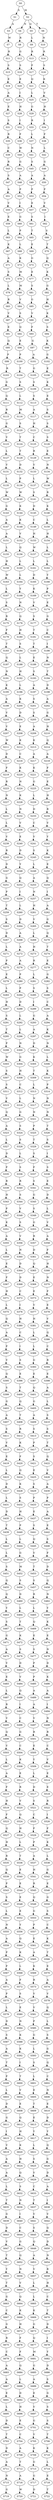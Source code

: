 strict digraph  {
	S0 -> S1 [ label = S ];
	S0 -> S2 [ label = M ];
	S1 -> S3 [ label = A ];
	S2 -> S4 [ label = N ];
	S2 -> S5 [ label = Q ];
	S2 -> S6 [ label = T ];
	S3 -> S7 [ label = W ];
	S4 -> S8 [ label = R ];
	S5 -> S9 [ label = L ];
	S6 -> S10 [ label = N ];
	S7 -> S11 [ label = R ];
	S8 -> S12 [ label = G ];
	S9 -> S13 [ label = R ];
	S10 -> S14 [ label = R ];
	S11 -> S15 [ label = S ];
	S12 -> S16 [ label = S ];
	S13 -> S17 [ label = F ];
	S14 -> S18 [ label = S ];
	S15 -> S19 [ label = E ];
	S16 -> S20 [ label = E ];
	S17 -> S21 [ label = Q ];
	S18 -> S22 [ label = K ];
	S19 -> S23 [ label = A ];
	S20 -> S24 [ label = I ];
	S21 -> S25 [ label = L ];
	S22 -> S26 [ label = V ];
	S23 -> S27 [ label = E ];
	S24 -> S28 [ label = H ];
	S25 -> S29 [ label = G ];
	S26 -> S30 [ label = H ];
	S27 -> S31 [ label = S ];
	S28 -> S32 [ label = I ];
	S29 -> S33 [ label = R ];
	S30 -> S34 [ label = I ];
	S31 -> S35 [ label = R ];
	S32 -> S36 [ label = F ];
	S33 -> S37 [ label = L ];
	S34 -> S38 [ label = F ];
	S35 -> S39 [ label = C ];
	S36 -> S40 [ label = W ];
	S37 -> S41 [ label = N ];
	S38 -> S42 [ label = L ];
	S39 -> S43 [ label = R ];
	S40 -> S44 [ label = G ];
	S41 -> S45 [ label = S ];
	S42 -> S46 [ label = G ];
	S43 -> S47 [ label = S ];
	S44 -> S48 [ label = A ];
	S45 -> S49 [ label = A ];
	S46 -> S50 [ label = A ];
	S47 -> S51 [ label = A ];
	S48 -> S52 [ label = P ];
	S49 -> S53 [ label = P ];
	S50 -> S54 [ label = P ];
	S51 -> S55 [ label = V ];
	S52 -> S56 [ label = I ];
	S53 -> S57 [ label = E ];
	S54 -> S58 [ label = V ];
	S55 -> S59 [ label = E ];
	S56 -> S60 [ label = G ];
	S57 -> S61 [ label = S ];
	S58 -> S62 [ label = I ];
	S59 -> S63 [ label = L ];
	S60 -> S64 [ label = P ];
	S61 -> S65 [ label = T ];
	S62 -> S66 [ label = S ];
	S63 -> S67 [ label = K ];
	S64 -> S68 [ label = L ];
	S65 -> S69 [ label = E ];
	S66 -> S70 [ label = T ];
	S67 -> S71 [ label = A ];
	S68 -> S72 [ label = K ];
	S69 -> S73 [ label = G ];
	S70 -> S74 [ label = Q ];
	S71 -> S75 [ label = S ];
	S72 -> S76 [ label = M ];
	S73 -> S77 [ label = E ];
	S74 -> S78 [ label = K ];
	S75 -> S79 [ label = L ];
	S76 -> S80 [ label = M ];
	S77 -> S81 [ label = S ];
	S78 -> S82 [ label = G ];
	S79 -> S83 [ label = R ];
	S80 -> S84 [ label = V ];
	S81 -> S85 [ label = G ];
	S82 -> S86 [ label = H ];
	S83 -> S87 [ label = V ];
	S84 -> S88 [ label = S ];
	S85 -> S89 [ label = V ];
	S86 -> S90 [ label = K ];
	S87 -> S91 [ label = E ];
	S88 -> S92 [ label = Q ];
	S89 -> S93 [ label = F ];
	S90 -> S94 [ label = S ];
	S91 -> S95 [ label = Q ];
	S92 -> S96 [ label = E ];
	S93 -> S97 [ label = G ];
	S94 -> S98 [ label = K ];
	S95 -> S99 [ label = P ];
	S96 -> S100 [ label = P ];
	S97 -> S101 [ label = A ];
	S98 -> S102 [ label = G ];
	S99 -> S103 [ label = R ];
	S100 -> S104 [ label = T ];
	S101 -> S105 [ label = G ];
	S102 -> S106 [ label = E ];
	S103 -> S107 [ label = G ];
	S104 -> S108 [ label = S ];
	S105 -> S109 [ label = S ];
	S106 -> S110 [ label = K ];
	S107 -> S111 [ label = Q ];
	S108 -> S112 [ label = L ];
	S109 -> S113 [ label = S ];
	S110 -> S114 [ label = E ];
	S111 -> S115 [ label = R ];
	S112 -> S116 [ label = M ];
	S113 -> S117 [ label = A ];
	S114 -> S118 [ label = S ];
	S115 -> S119 [ label = G ];
	S116 -> S120 [ label = S ];
	S117 -> S121 [ label = H ];
	S118 -> S122 [ label = S ];
	S119 -> S123 [ label = V ];
	S120 -> S124 [ label = T ];
	S121 -> S125 [ label = C ];
	S122 -> S126 [ label = S ];
	S123 -> S127 [ label = L ];
	S124 -> S128 [ label = T ];
	S125 -> S129 [ label = R ];
	S126 -> S130 [ label = E ];
	S127 -> S131 [ label = V ];
	S128 -> S132 [ label = D ];
	S129 -> S133 [ label = V ];
	S130 -> S134 [ label = N ];
	S131 -> S135 [ label = L ];
	S132 -> S136 [ label = P ];
	S133 -> S137 [ label = L ];
	S134 -> S138 [ label = W ];
	S135 -> S139 [ label = W ];
	S136 -> S140 [ label = W ];
	S137 -> S141 [ label = S ];
	S138 -> S142 [ label = R ];
	S139 -> S143 [ label = G ];
	S140 -> S144 [ label = K ];
	S141 -> S145 [ label = D ];
	S142 -> S146 [ label = K ];
	S143 -> S147 [ label = A ];
	S144 -> S148 [ label = K ];
	S145 -> S149 [ label = C ];
	S146 -> S150 [ label = L ];
	S147 -> S151 [ label = A ];
	S148 -> S152 [ label = V ];
	S149 -> S153 [ label = H ];
	S150 -> S154 [ label = H ];
	S151 -> S155 [ label = L ];
	S152 -> S156 [ label = Q ];
	S153 -> S157 [ label = W ];
	S154 -> S158 [ label = L ];
	S155 -> S159 [ label = H ];
	S156 -> S160 [ label = L ];
	S157 -> S161 [ label = L ];
	S158 -> S162 [ label = L ];
	S159 -> S163 [ label = W ];
	S160 -> S164 [ label = L ];
	S161 -> S165 [ label = D ];
	S162 -> S166 [ label = Y ];
	S163 -> S167 [ label = L ];
	S164 -> S168 [ label = Y ];
	S165 -> S169 [ label = K ];
	S166 -> S170 [ label = P ];
	S167 -> S171 [ label = S ];
	S168 -> S172 [ label = N ];
	S169 -> S173 [ label = V ];
	S170 -> S174 [ label = E ];
	S171 -> S175 [ label = R ];
	S172 -> S176 [ label = Q ];
	S173 -> S177 [ label = S ];
	S174 -> S178 [ label = G ];
	S175 -> S179 [ label = F ];
	S176 -> S180 [ label = H ];
	S177 -> S181 [ label = T ];
	S178 -> S182 [ label = C ];
	S179 -> S183 [ label = T ];
	S180 -> S184 [ label = S ];
	S181 -> S185 [ label = T ];
	S182 -> S186 [ label = I ];
	S183 -> S187 [ label = Q ];
	S184 -> S188 [ label = L ];
	S185 -> S189 [ label = E ];
	S186 -> S190 [ label = N ];
	S187 -> S191 [ label = N ];
	S188 -> S192 [ label = H ];
	S189 -> S193 [ label = S ];
	S190 -> S194 [ label = T ];
	S191 -> S195 [ label = K ];
	S192 -> S196 [ label = L ];
	S193 -> S197 [ label = A ];
	S194 -> S198 [ label = D ];
	S195 -> S199 [ label = A ];
	S196 -> S200 [ label = K ];
	S197 -> S201 [ label = S ];
	S198 -> S202 [ label = A ];
	S199 -> S203 [ label = V ];
	S200 -> S204 [ label = D ];
	S201 -> S205 [ label = S ];
	S202 -> S206 [ label = G ];
	S203 -> S207 [ label = V ];
	S204 -> S208 [ label = E ];
	S205 -> S209 [ label = A ];
	S206 -> S210 [ label = H ];
	S207 -> S211 [ label = W ];
	S208 -> S212 [ label = K ];
	S209 -> S213 [ label = K ];
	S210 -> S214 [ label = Q ];
	S211 -> S215 [ label = D ];
	S212 -> S216 [ label = C ];
	S213 -> S217 [ label = A ];
	S214 -> S218 [ label = A ];
	S215 -> S219 [ label = F ];
	S216 -> S220 [ label = K ];
	S217 -> S221 [ label = K ];
	S218 -> S222 [ label = F ];
	S219 -> S223 [ label = R ];
	S220 -> S224 [ label = N ];
	S221 -> S225 [ label = G ];
	S222 -> S226 [ label = E ];
	S223 -> S227 [ label = N ];
	S224 -> S228 [ label = K ];
	S225 -> S229 [ label = L ];
	S226 -> S230 [ label = H ];
	S227 -> S231 [ label = L ];
	S228 -> S232 [ label = N ];
	S229 -> S233 [ label = D ];
	S230 -> S234 [ label = R ];
	S231 -> S235 [ label = L ];
	S232 -> S236 [ label = V ];
	S233 -> S237 [ label = C ];
	S234 -> S238 [ label = V ];
	S235 -> S239 [ label = V ];
	S236 -> S240 [ label = E ];
	S237 -> S241 [ label = V ];
	S238 -> S242 [ label = Y ];
	S239 -> S243 [ label = R ];
	S240 -> S244 [ label = D ];
	S241 -> S245 [ label = S ];
	S242 -> S246 [ label = K ];
	S243 -> S247 [ label = D ];
	S244 -> S248 [ label = Y ];
	S245 -> S249 [ label = L ];
	S246 -> S250 [ label = E ];
	S247 -> S251 [ label = G ];
	S248 -> S252 [ label = Q ];
	S249 -> S253 [ label = A ];
	S250 -> S254 [ label = Q ];
	S251 -> S255 [ label = P ];
	S252 -> S256 [ label = I ];
	S253 -> S257 [ label = N ];
	S254 -> S258 [ label = I ];
	S255 -> S259 [ label = T ];
	S256 -> S260 [ label = L ];
	S257 -> S261 [ label = H ];
	S258 -> S262 [ label = A ];
	S259 -> S263 [ label = S ];
	S260 -> S264 [ label = D ];
	S261 -> S265 [ label = V ];
	S262 -> S266 [ label = G ];
	S263 -> S267 [ label = D ];
	S264 -> S268 [ label = A ];
	S265 -> S269 [ label = L ];
	S266 -> S270 [ label = Q ];
	S267 -> S271 [ label = L ];
	S268 -> S272 [ label = A ];
	S269 -> S273 [ label = H ];
	S270 -> S274 [ label = T ];
	S271 -> S275 [ label = P ];
	S272 -> S276 [ label = A ];
	S273 -> S277 [ label = R ];
	S274 -> S278 [ label = E ];
	S275 -> S279 [ label = E ];
	S276 -> S280 [ label = P ];
	S277 -> S281 [ label = L ];
	S278 -> S282 [ label = G ];
	S279 -> S283 [ label = L ];
	S280 -> S284 [ label = P ];
	S281 -> S285 [ label = S ];
	S282 -> S286 [ label = S ];
	S283 -> S287 [ label = H ];
	S284 -> S288 [ label = D ];
	S285 -> S289 [ label = I ];
	S286 -> S290 [ label = C ];
	S287 -> S291 [ label = S ];
	S288 -> S292 [ label = L ];
	S289 -> S293 [ label = G ];
	S290 -> S294 [ label = A ];
	S291 -> S295 [ label = T ];
	S292 -> S296 [ label = L ];
	S293 -> S297 [ label = A ];
	S294 -> S298 [ label = K ];
	S295 -> S299 [ label = P ];
	S296 -> S300 [ label = N ];
	S297 -> S301 [ label = D ];
	S298 -> S302 [ label = N ];
	S299 -> S303 [ label = W ];
	S300 -> S304 [ label = G ];
	S301 -> S305 [ label = K ];
	S302 -> S306 [ label = L ];
	S303 -> S307 [ label = S ];
	S304 -> S308 [ label = H ];
	S305 -> S309 [ label = T ];
	S306 -> S310 [ label = K ];
	S307 -> S311 [ label = S ];
	S308 -> S312 [ label = C ];
	S309 -> S313 [ label = L ];
	S310 -> S314 [ label = P ];
	S311 -> S315 [ label = V ];
	S312 -> S316 [ label = L ];
	S313 -> S317 [ label = N ];
	S314 -> S318 [ label = N ];
	S315 -> S319 [ label = Q ];
	S316 -> S320 [ label = G ];
	S317 -> S321 [ label = N ];
	S318 -> S322 [ label = N ];
	S319 -> S323 [ label = A ];
	S320 -> S324 [ label = S ];
	S321 -> S325 [ label = P ];
	S322 -> S326 [ label = T ];
	S323 -> S327 [ label = L ];
	S324 -> S328 [ label = S ];
	S325 -> S329 [ label = T ];
	S326 -> S330 [ label = S ];
	S327 -> S331 [ label = D ];
	S328 -> S332 [ label = L ];
	S329 -> S333 [ label = S ];
	S330 -> S334 [ label = I ];
	S331 -> S335 [ label = P ];
	S332 -> S336 [ label = S ];
	S333 -> S337 [ label = F ];
	S334 -> S338 [ label = S ];
	S335 -> S339 [ label = R ];
	S336 -> S340 [ label = R ];
	S337 -> S341 [ label = S ];
	S338 -> S342 [ label = E ];
	S339 -> S343 [ label = H ];
	S340 -> S344 [ label = S ];
	S341 -> S345 [ label = G ];
	S342 -> S346 [ label = D ];
	S343 -> S347 [ label = P ];
	S344 -> S348 [ label = V ];
	S345 -> S349 [ label = S ];
	S346 -> S350 [ label = L ];
	S347 -> S351 [ label = K ];
	S348 -> S352 [ label = S ];
	S349 -> S353 [ label = G ];
	S350 -> S354 [ label = V ];
	S351 -> S355 [ label = A ];
	S352 -> S356 [ label = V ];
	S353 -> S357 [ label = R ];
	S354 -> S358 [ label = A ];
	S355 -> S359 [ label = L ];
	S356 -> S360 [ label = N ];
	S357 -> S361 [ label = D ];
	S358 -> S362 [ label = F ];
	S359 -> S363 [ label = E ];
	S360 -> S364 [ label = D ];
	S361 -> S365 [ label = Q ];
	S362 -> S366 [ label = H ];
	S363 -> S367 [ label = F ];
	S364 -> S368 [ label = D ];
	S365 -> S369 [ label = E ];
	S366 -> S370 [ label = N ];
	S367 -> S371 [ label = H ];
	S368 -> S372 [ label = C ];
	S369 -> S373 [ label = E ];
	S370 -> S374 [ label = F ];
	S371 -> S375 [ label = L ];
	S372 -> S376 [ label = I ];
	S373 -> S377 [ label = V ];
	S374 -> S378 [ label = E ];
	S375 -> S379 [ label = Q ];
	S376 -> S380 [ label = H ];
	S377 -> S381 [ label = H ];
	S378 -> S382 [ label = V ];
	S379 -> S383 [ label = A ];
	S380 -> S384 [ label = C ];
	S381 -> S385 [ label = L ];
	S382 -> S386 [ label = Q ];
	S383 -> S387 [ label = P ];
	S384 -> S388 [ label = I ];
	S385 -> S389 [ label = L ];
	S386 -> S390 [ label = C ];
	S387 -> S391 [ label = V ];
	S388 -> S392 [ label = S ];
	S389 -> S393 [ label = G ];
	S390 -> S394 [ label = R ];
	S391 -> S395 [ label = Q ];
	S392 -> S396 [ label = E ];
	S393 -> S397 [ label = E ];
	S394 -> S398 [ label = E ];
	S395 -> S399 [ label = S ];
	S396 -> S400 [ label = T ];
	S397 -> S401 [ label = Q ];
	S398 -> S402 [ label = A ];
	S399 -> S403 [ label = G ];
	S400 -> S404 [ label = Q ];
	S401 -> S405 [ label = G ];
	S402 -> S406 [ label = L ];
	S403 -> S407 [ label = A ];
	S404 -> S408 [ label = T ];
	S405 -> S409 [ label = A ];
	S406 -> S410 [ label = S ];
	S407 -> S411 [ label = S ];
	S408 -> S412 [ label = R ];
	S409 -> S413 [ label = S ];
	S410 -> S414 [ label = S ];
	S411 -> S415 [ label = V ];
	S412 -> S416 [ label = K ];
	S413 -> S417 [ label = P ];
	S414 -> S418 [ label = T ];
	S415 -> S419 [ label = E ];
	S416 -> S420 [ label = F ];
	S417 -> S421 [ label = S ];
	S418 -> S422 [ label = Q ];
	S419 -> S423 [ label = L ];
	S420 -> S424 [ label = Q ];
	S421 -> S425 [ label = E ];
	S422 -> S426 [ label = V ];
	S423 -> S427 [ label = D ];
	S424 -> S428 [ label = K ];
	S425 -> S429 [ label = S ];
	S426 -> S430 [ label = A ];
	S427 -> S431 [ label = L ];
	S428 -> S432 [ label = S ];
	S429 -> S433 [ label = P ];
	S430 -> S434 [ label = P ];
	S431 -> S435 [ label = D ];
	S432 -> S436 [ label = H ];
	S433 -> S437 [ label = E ];
	S434 -> S438 [ label = A ];
	S435 -> S439 [ label = T ];
	S436 -> S440 [ label = P ];
	S437 -> S441 [ label = S ];
	S438 -> S442 [ label = E ];
	S439 -> S443 [ label = L ];
	S440 -> S444 [ label = L ];
	S441 -> S445 [ label = Q ];
	S442 -> S446 [ label = S ];
	S443 -> S447 [ label = L ];
	S444 -> S448 [ label = G ];
	S445 -> S449 [ label = V ];
	S446 -> S450 [ label = F ];
	S447 -> S451 [ label = S ];
	S448 -> S452 [ label = M ];
	S449 -> S453 [ label = T ];
	S450 -> S454 [ label = D ];
	S451 -> S455 [ label = Q ];
	S452 -> S456 [ label = S ];
	S453 -> S457 [ label = S ];
	S454 -> S458 [ label = Q ];
	S455 -> S459 [ label = Q ];
	S456 -> S460 [ label = D ];
	S457 -> S461 [ label = R ];
	S458 -> S462 [ label = N ];
	S459 -> S463 [ label = Y ];
	S460 -> S464 [ label = L ];
	S461 -> S465 [ label = L ];
	S462 -> S466 [ label = Y ];
	S463 -> S467 [ label = S ];
	S464 -> S468 [ label = T ];
	S465 -> S469 [ label = Q ];
	S466 -> S470 [ label = K ];
	S467 -> S471 [ label = G ];
	S468 -> S472 [ label = K ];
	S469 -> S473 [ label = E ];
	S470 -> S474 [ label = E ];
	S471 -> S475 [ label = A ];
	S472 -> S476 [ label = S ];
	S473 -> S477 [ label = S ];
	S474 -> S478 [ label = N ];
	S475 -> S479 [ label = V ];
	S476 -> S480 [ label = D ];
	S477 -> S481 [ label = P ];
	S478 -> S482 [ label = D ];
	S479 -> S483 [ label = E ];
	S480 -> S484 [ label = V ];
	S481 -> S485 [ label = P ];
	S482 -> S486 [ label = K ];
	S483 -> S487 [ label = L ];
	S484 -> S488 [ label = Q ];
	S485 -> S489 [ label = A ];
	S486 -> S490 [ label = A ];
	S487 -> S491 [ label = R ];
	S488 -> S492 [ label = I ];
	S489 -> S493 [ label = A ];
	S490 -> S494 [ label = I ];
	S491 -> S495 [ label = V ];
	S492 -> S496 [ label = C ];
	S493 -> S497 [ label = V ];
	S494 -> S498 [ label = N ];
	S495 -> S499 [ label = Q ];
	S496 -> S500 [ label = G ];
	S497 -> S501 [ label = R ];
	S498 -> S502 [ label = R ];
	S499 -> S503 [ label = V ];
	S500 -> S504 [ label = C ];
	S501 -> S505 [ label = E ];
	S502 -> S506 [ label = C ];
	S503 -> S507 [ label = L ];
	S504 -> S508 [ label = K ];
	S505 -> S509 [ label = Y ];
	S506 -> S510 [ label = V ];
	S507 -> S511 [ label = A ];
	S508 -> S512 [ label = E ];
	S509 -> S513 [ label = L ];
	S510 -> S514 [ label = E ];
	S511 -> S515 [ label = F ];
	S512 -> S516 [ label = R ];
	S513 -> S517 [ label = D ];
	S514 -> S518 [ label = E ];
	S515 -> S519 [ label = H ];
	S516 -> S520 [ label = V ];
	S517 -> S521 [ label = S ];
	S518 -> S522 [ label = R ];
	S519 -> S523 [ label = F ];
	S520 -> S524 [ label = Q ];
	S521 -> S525 [ label = C ];
	S522 -> S526 [ label = I ];
	S523 -> S527 [ label = Q ];
	S524 -> S528 [ label = H ];
	S525 -> S529 [ label = F ];
	S526 -> S530 [ label = F ];
	S527 -> S531 [ label = H ];
	S528 -> S532 [ label = L ];
	S529 -> S533 [ label = P ];
	S530 -> S534 [ label = K ];
	S531 -> S535 [ label = R ];
	S532 -> S536 [ label = T ];
	S533 -> S537 [ label = A ];
	S534 -> S538 [ label = L ];
	S535 -> S539 [ label = Q ];
	S536 -> S540 [ label = E ];
	S537 -> S541 [ label = H ];
	S538 -> S542 [ label = G ];
	S539 -> S543 [ label = P ];
	S540 -> S544 [ label = E ];
	S541 -> S545 [ label = R ];
	S542 -> S546 [ label = E ];
	S543 -> S547 [ label = S ];
	S544 -> S548 [ label = E ];
	S545 -> S549 [ label = Q ];
	S546 -> S550 [ label = G ];
	S547 -> S551 [ label = L ];
	S548 -> S552 [ label = E ];
	S549 -> S553 [ label = G ];
	S550 -> S554 [ label = S ];
	S551 -> S555 [ label = N ];
	S552 -> S556 [ label = Y ];
	S553 -> S557 [ label = P ];
	S554 -> S558 [ label = C ];
	S555 -> S559 [ label = A ];
	S556 -> S560 [ label = Q ];
	S557 -> S561 [ label = E ];
	S558 -> S562 [ label = K ];
	S559 -> S563 [ label = P ];
	S560 -> S564 [ label = K ];
	S561 -> S565 [ label = A ];
	S562 -> S566 [ label = T ];
	S563 -> S567 [ label = P ];
	S564 -> S568 [ label = L ];
	S565 -> S569 [ label = K ];
	S566 -> S570 [ label = E ];
	S567 -> S571 [ label = A ];
	S568 -> S572 [ label = F ];
	S569 -> S573 [ label = R ];
	S570 -> S574 [ label = A ];
	S571 -> S575 [ label = P ];
	S572 -> S576 [ label = S ];
	S573 -> S577 [ label = V ];
	S574 -> S578 [ label = V ];
	S575 -> S579 [ label = L ];
	S576 -> S580 [ label = E ];
	S577 -> S581 [ label = V ];
	S578 -> S582 [ label = Q ];
	S579 -> S583 [ label = D ];
	S580 -> S584 [ label = N ];
	S581 -> S585 [ label = P ];
	S582 -> S586 [ label = L ];
	S583 -> S587 [ label = S ];
	S584 -> S588 [ label = K ];
	S585 -> S589 [ label = G ];
	S586 -> S590 [ label = S ];
	S587 -> S591 [ label = A ];
	S588 -> S592 [ label = K ];
	S589 -> S593 [ label = L ];
	S590 -> S594 [ label = G ];
	S591 -> S595 [ label = T ];
	S592 -> S596 [ label = I ];
	S593 -> S597 [ label = S ];
	S594 -> S598 [ label = Q ];
	S595 -> S599 [ label = P ];
	S596 -> S600 [ label = T ];
	S597 -> S601 [ label = L ];
	S598 -> S602 [ label = C ];
	S599 -> S603 [ label = L ];
	S600 -> S604 [ label = V ];
	S601 -> S605 [ label = E ];
	S602 -> S606 [ label = N ];
	S603 -> S607 [ label = D ];
	S604 -> S608 [ label = E ];
	S605 -> S609 [ label = T ];
	S606 -> S610 [ label = E ];
	S607 -> S611 [ label = G ];
	S608 -> S612 [ label = Q ];
	S609 -> S613 [ label = E ];
	S610 -> S614 [ label = D ];
	S611 -> S615 [ label = I ];
	S612 -> S616 [ label = H ];
	S613 -> S617 [ label = Y ];
	S614 -> S618 [ label = Y ];
	S615 -> S619 [ label = V ];
	S616 -> S620 [ label = K ];
	S617 -> S621 [ label = L ];
	S618 -> S622 [ label = Q ];
	S619 -> S623 [ label = A ];
	S620 -> S624 [ label = H ];
	S621 -> S625 [ label = S ];
	S622 -> S626 [ label = G ];
	S623 -> S627 [ label = A ];
	S624 -> S628 [ label = Q ];
	S625 -> S629 [ label = V ];
	S626 -> S630 [ label = D ];
	S627 -> S631 [ label = L ];
	S628 -> S632 [ label = S ];
	S629 -> S633 [ label = C ];
	S630 -> S634 [ label = A ];
	S631 -> S635 [ label = T ];
	S632 -> S636 [ label = N ];
	S633 -> S637 [ label = T ];
	S634 -> S638 [ label = I ];
	S635 -> S639 [ label = G ];
	S636 -> S640 [ label = I ];
	S637 -> S641 [ label = V ];
	S638 -> S642 [ label = V ];
	S639 -> S643 [ label = D ];
	S640 -> S644 [ label = C ];
	S641 -> S645 [ label = S ];
	S642 -> S646 [ label = Q ];
	S643 -> S647 [ label = V ];
	S644 -> S648 [ label = G ];
	S645 -> S649 [ label = Q ];
	S646 -> S650 [ label = D ];
	S647 -> S651 [ label = T ];
	S648 -> S652 [ label = Q ];
	S649 -> S653 [ label = A ];
	S650 -> S654 [ label = N ];
	S651 -> S655 [ label = Y ];
	S652 -> S656 [ label = N ];
	S653 -> S657 [ label = V ];
	S654 -> S658 [ label = R ];
	S655 -> S659 [ label = T ];
	S656 -> S660 [ label = V ];
	S657 -> S661 [ label = L ];
	S658 -> S662 [ label = H ];
	S659 -> S663 [ label = G ];
	S660 -> S664 [ label = Q ];
	S661 -> S665 [ label = L ];
	S662 -> S666 [ label = C ];
	S663 -> S667 [ label = C ];
	S664 -> S668 [ label = K ];
	S665 -> S669 [ label = K ];
	S666 -> S670 [ label = T ];
	S667 -> S671 [ label = G ];
	S668 -> S672 [ label = H ];
	S669 -> S673 [ label = G ];
	S670 -> S674 [ label = D ];
	S671 -> S675 [ label = R ];
	S672 -> S676 [ label = F ];
	S673 -> S677 [ label = Q ];
	S674 -> S678 [ label = I ];
	S675 -> S679 [ label = C ];
	S676 -> S680 [ label = F ];
	S677 -> S681 [ label = M ];
	S678 -> S682 [ label = Y ];
	S679 -> S683 [ label = A ];
	S680 -> S684 [ label = Q ];
	S681 -> S685 [ label = G ];
	S682 -> S686 [ label = D ];
	S683 -> S687 [ label = A ];
	S684 -> S688 [ label = L ];
	S685 -> S689 [ label = A ];
	S686 -> S690 [ label = S ];
	S687 -> S691 [ label = E ];
	S688 -> S692 [ label = D ];
	S689 -> S693 [ label = E ];
	S690 -> S694 [ label = G ];
	S691 -> S695 [ label = L ];
	S692 -> S696 [ label = H ];
	S693 -> S697 [ label = V ];
	S694 -> S698 [ label = S ];
	S695 -> S699 [ label = D ];
	S696 -> S700 [ label = E ];
	S697 -> S701 [ label = G ];
	S698 -> S702 [ label = S ];
	S699 -> S703 [ label = T ];
	S700 -> S704 [ label = C ];
	S701 -> S705 [ label = V ];
	S702 -> S706 [ label = T ];
	S703 -> S707 [ label = D ];
	S704 -> S708 [ label = A ];
	S705 -> S709 [ label = K ];
	S706 -> S710 [ label = K ];
	S707 -> S711 [ label = A ];
	S708 -> S712 [ label = T ];
	S709 -> S713 [ label = G ];
	S710 -> S714 [ label = L ];
	S711 -> S715 [ label = N ];
	S712 -> S716 [ label = A ];
	S713 -> S717 [ label = G ];
	S714 -> S718 [ label = E ];
	S715 -> S719 [ label = G ];
	S716 -> S720 [ label = W ];
	S717 -> S721 [ label = D ];
	S718 -> S722 [ label = T ];
}

